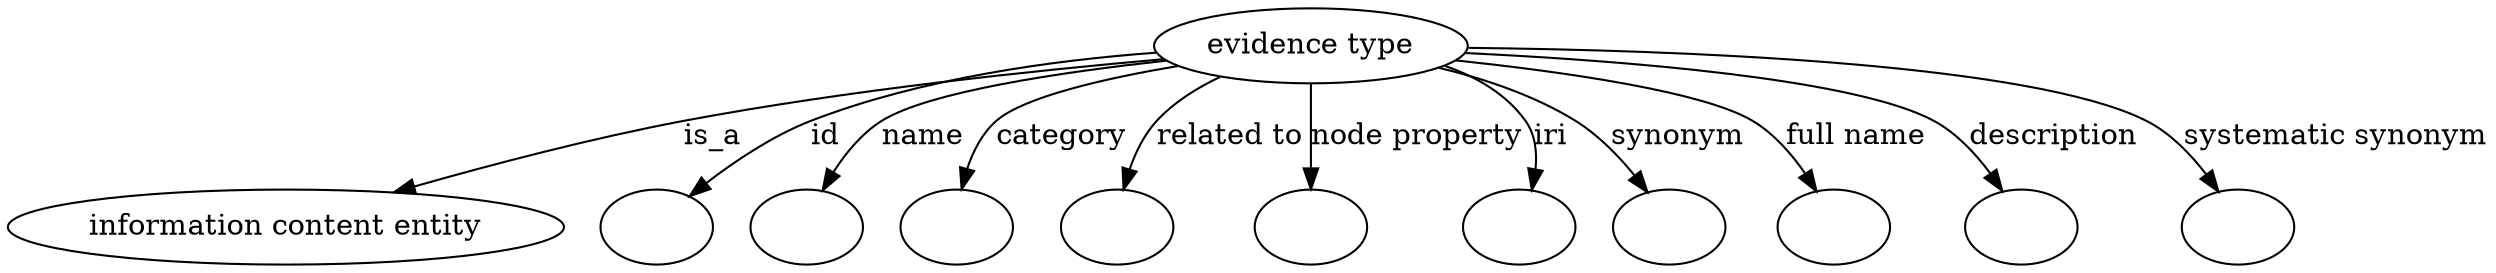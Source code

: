digraph {
	graph [bb="0,0,999.38,122"];
	node [label="\N"];
	"evidence type"	 [height=0.5,
		label="evidence type",
		pos="539.45,104",
		width=1.6379];
	"information content entity"	 [height=0.5,
		pos="102.45,18",
		width=2.8458];
	"evidence type" -> "information content entity"	 [label=is_a,
		lp="296.73,61",
		pos="e,153.15,33.757 483.48,98.155 431.67,92.256 352.64,82.014 284.9,68 243.74,59.486 198.14,46.99 162.82,36.621"];
	id	 [color=black,
		height=0.5,
		label="",
		pos="249.45,18",
		width=0.75];
	"evidence type" -> id	 [color=black,
		label=id,
		lp="348.89,61",
		pos="e,268.96,30.818 483.09,98.427 443.05,93.337 388.47,84.078 342.56,68 319.7,59.996 295.66,46.954 277.74,36.196",
		style=solid];
	name	 [color=black,
		height=0.5,
		label="",
		pos="321.45,18",
		width=0.75];
	"evidence type" -> name	 [color=black,
		label=name,
		lp="392.61,61",
		pos="e,334.98,33.896 482.93,98.672 450.57,93.896 409.99,84.896 377.13,68 364.19,61.343 351.91,50.935 342.19,41.334",
		style=solid];
	category	 [color=black,
		height=0.5,
		label="",
		pos="393.45,18",
		width=0.75];
	"evidence type" -> category	 [color=black,
		label=category,
		lp="447.55,61",
		pos="e,400.06,35.537 486.4,96.105 465.09,90.877 441.34,82.237 423.26,68 415.44,61.849 409.23,53.039 404.54,44.523",
		style=solid];
	"related to"	 [color=black,
		height=0.5,
		label="",
		pos="465.45,18",
		width=0.75];
	"evidence type" -> "related to"	 [color=black,
		label="related to",
		lp="509.69,61",
		pos="e,468.73,36.08 507.5,88.746 498.58,83.238 489.55,76.292 482.98,68 477.89,61.584 474.22,53.586 471.6,45.882",
		style=solid];
	"node property"	 [color=black,
		height=0.5,
		label="",
		pos="538.45,18",
		width=0.75];
	"evidence type" -> "node property"	 [color=black,
		label="node property",
		lp="578.52,61",
		pos="e,538.66,36.212 539.24,85.762 539.1,74.36 538.93,59.434 538.78,46.494",
		style=solid];
	iri	 [color=black,
		height=0.5,
		label="",
		pos="610.45,18",
		width=0.75];
	"evidence type" -> iri	 [color=black,
		label=iri,
		lp="628.67,61",
		pos="e,618.85,35.429 586.35,92.789 598.9,87.419 611.03,79.535 618.45,68 622.75,61.317 623.01,53.12 621.56,45.311",
		style=solid];
	synonym	 [color=black,
		height=0.5,
		label="",
		pos="682.45,18",
		width=0.75];
	"evidence type" -> synonym	 [color=black,
		label=synonym,
		lp="680.12,61",
		pos="e,671.07,34.815 585.59,92.501 603.08,86.828 622.59,78.826 638.45,68 648.39,61.212 657.53,51.674 664.87,42.746",
		style=solid];
	"full name"	 [color=black,
		height=0.5,
		label="",
		pos="754.45,18",
		width=0.75];
	"evidence type" -> "full name"	 [color=black,
		label="full name",
		lp="754.08,61",
		pos="e,743.48,34.942 593.09,96.344 635.22,89.655 689.92,79.27 709.45,68 720.14,61.833 729.67,52.24 737.18,43.099",
		style=solid];
	description	 [color=black,
		height=0.5,
		label="",
		pos="828.45,18",
		width=0.75];
	"evidence type" -> description	 [color=black,
		label=description,
		lp="833.55,61",
		pos="e,818.3,34.736 597.09,100.12 659.1,95.141 753.05,85.055 784.45,68 795.34,62.085 804.83,52.358 812.17,43.047",
		style=solid];
	"systematic synonym"	 [color=black,
		height=0.5,
		label="",
		pos="913.45,18",
		width=0.75];
	"evidence type" -> "systematic synonym"	 [color=black,
		label="systematic synonym",
		lp="942.42,61",
		pos="e,903.07,34.902 598.42,102.55 680.07,99.707 822.68,91.45 868.45,68 879.7,62.234 889.49,52.4 897.03,42.971",
		style=solid];
}

